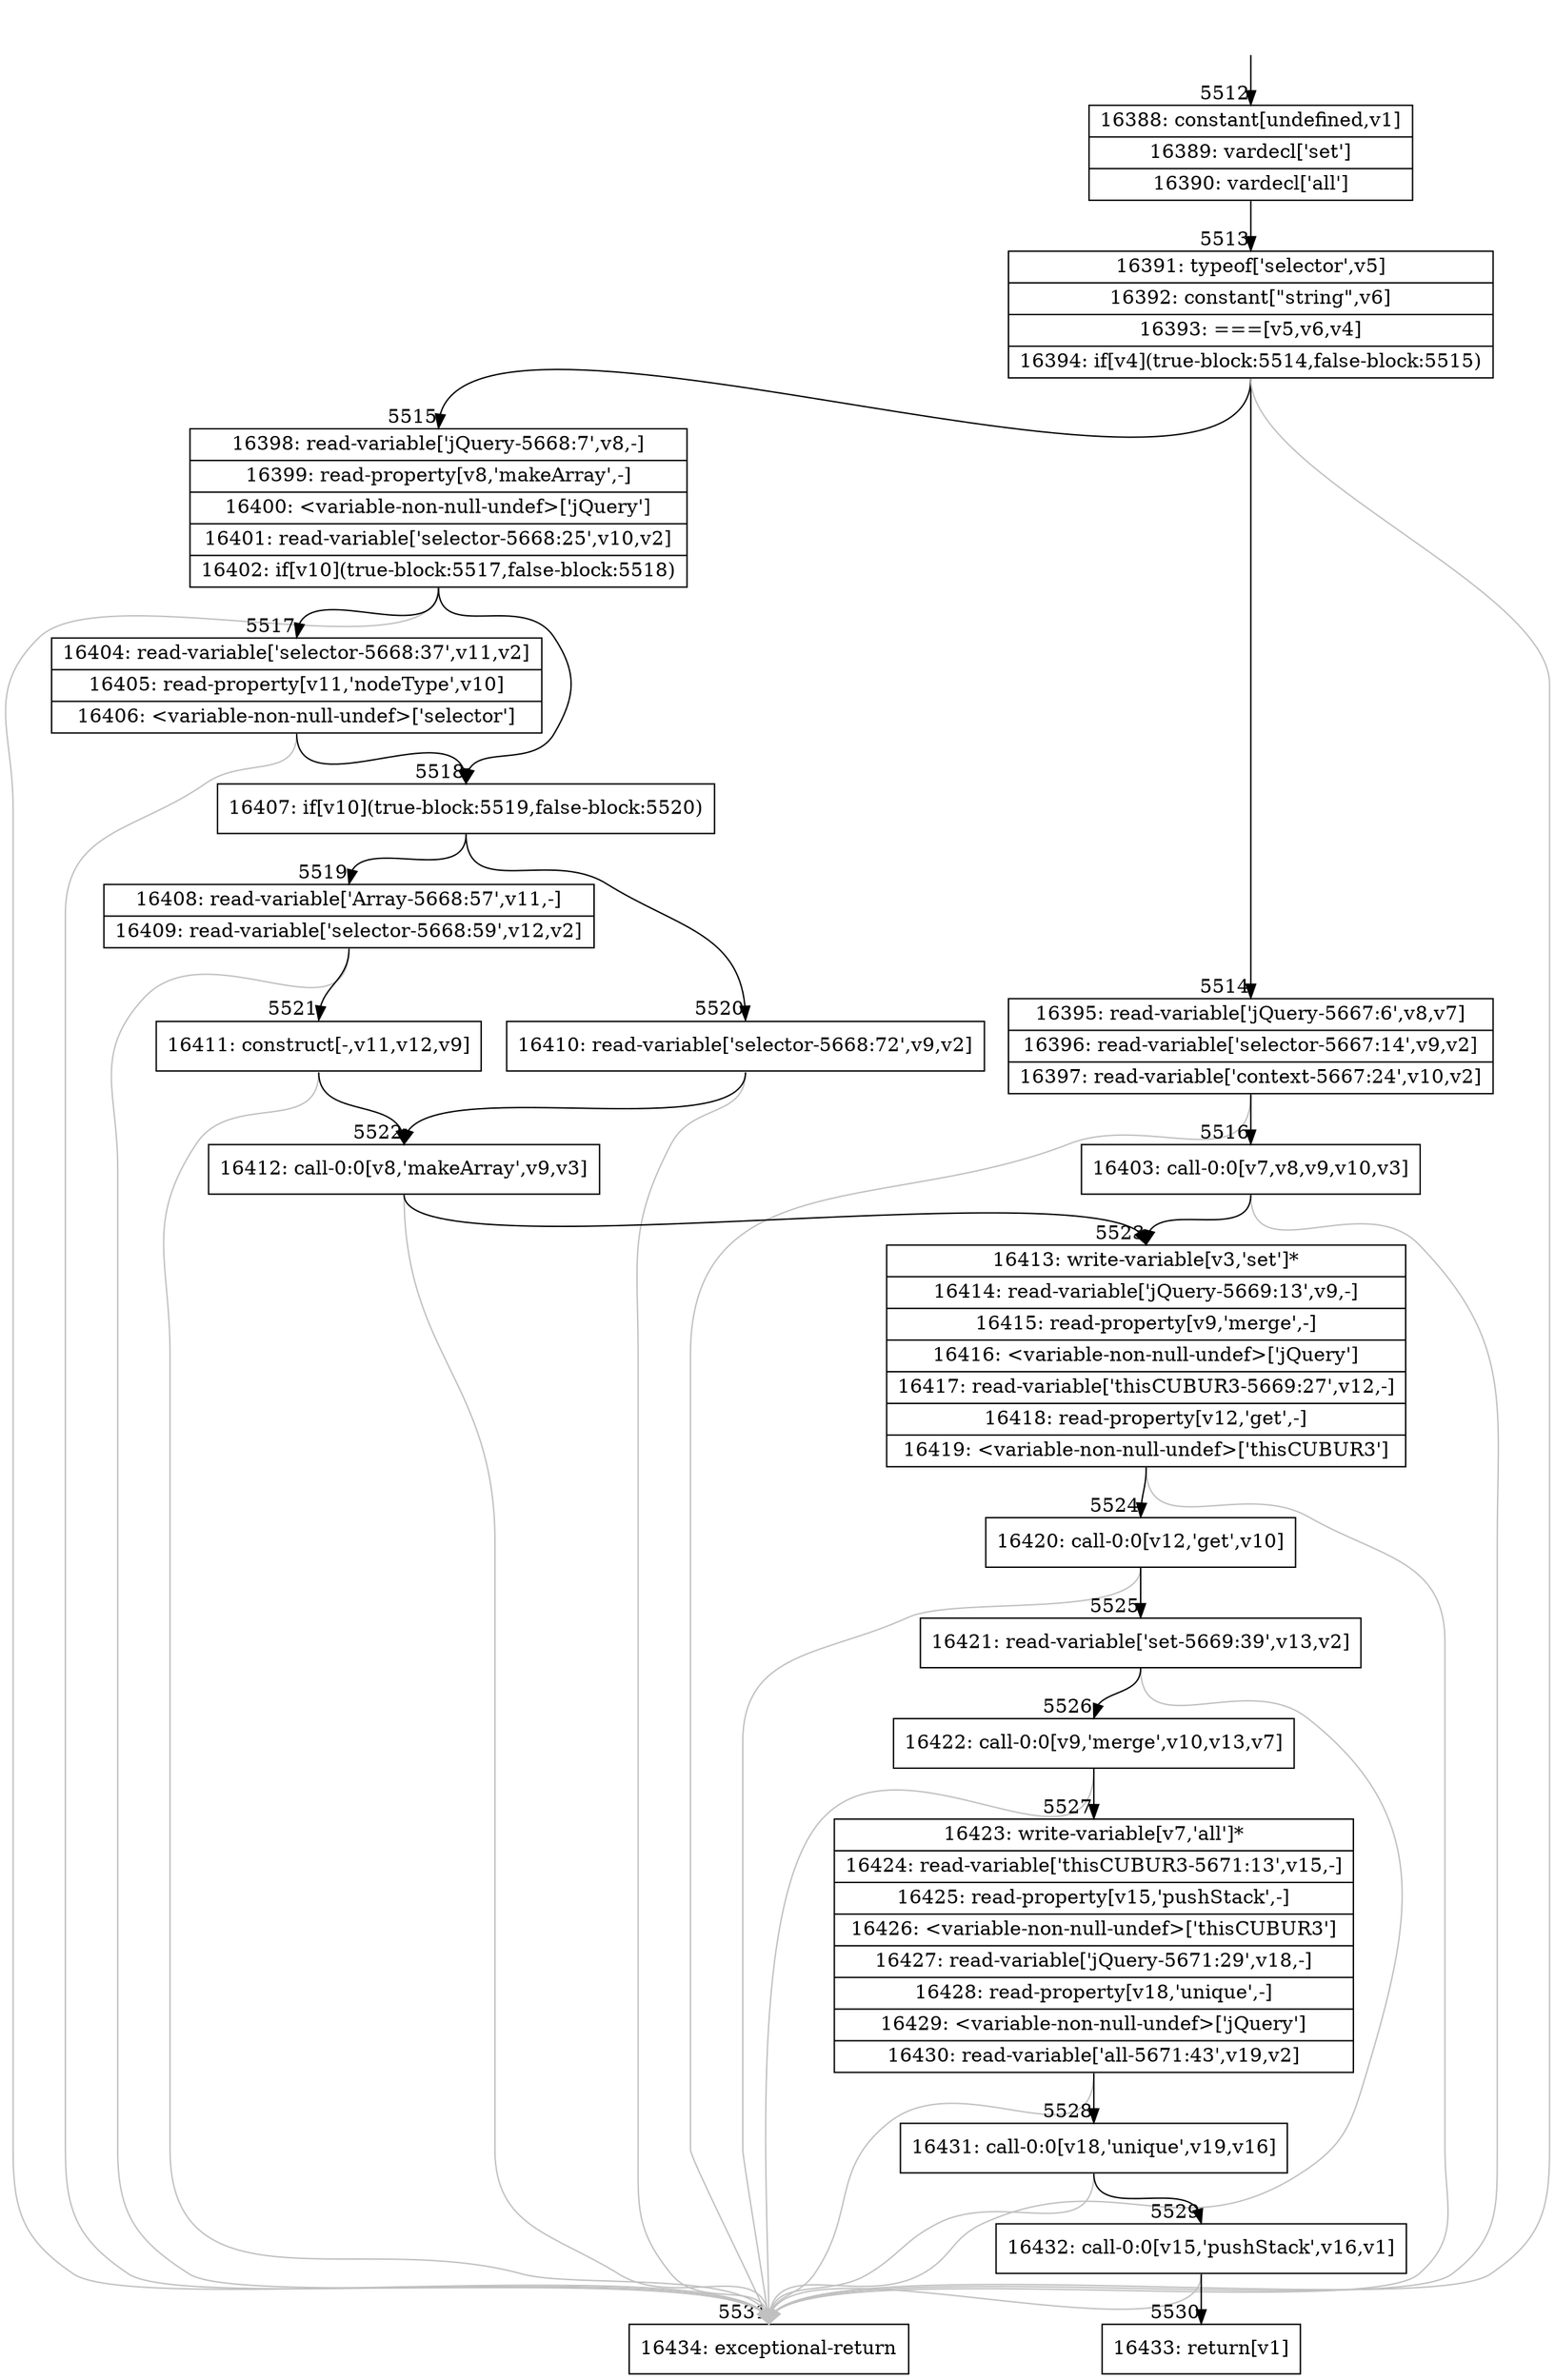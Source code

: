 digraph {
rankdir="TD"
BB_entry347[shape=none,label=""];
BB_entry347 -> BB5512 [tailport=s, headport=n, headlabel="    5512"]
BB5512 [shape=record label="{16388: constant[undefined,v1]|16389: vardecl['set']|16390: vardecl['all']}" ] 
BB5512 -> BB5513 [tailport=s, headport=n, headlabel="      5513"]
BB5513 [shape=record label="{16391: typeof['selector',v5]|16392: constant[\"string\",v6]|16393: ===[v5,v6,v4]|16394: if[v4](true-block:5514,false-block:5515)}" ] 
BB5513 -> BB5514 [tailport=s, headport=n, headlabel="      5514"]
BB5513 -> BB5515 [tailport=s, headport=n, headlabel="      5515"]
BB5513 -> BB5531 [tailport=s, headport=n, color=gray, headlabel="      5531"]
BB5514 [shape=record label="{16395: read-variable['jQuery-5667:6',v8,v7]|16396: read-variable['selector-5667:14',v9,v2]|16397: read-variable['context-5667:24',v10,v2]}" ] 
BB5514 -> BB5516 [tailport=s, headport=n, headlabel="      5516"]
BB5514 -> BB5531 [tailport=s, headport=n, color=gray]
BB5515 [shape=record label="{16398: read-variable['jQuery-5668:7',v8,-]|16399: read-property[v8,'makeArray',-]|16400: \<variable-non-null-undef\>['jQuery']|16401: read-variable['selector-5668:25',v10,v2]|16402: if[v10](true-block:5517,false-block:5518)}" ] 
BB5515 -> BB5518 [tailport=s, headport=n, headlabel="      5518"]
BB5515 -> BB5517 [tailport=s, headport=n, headlabel="      5517"]
BB5515 -> BB5531 [tailport=s, headport=n, color=gray]
BB5516 [shape=record label="{16403: call-0:0[v7,v8,v9,v10,v3]}" ] 
BB5516 -> BB5523 [tailport=s, headport=n, headlabel="      5523"]
BB5516 -> BB5531 [tailport=s, headport=n, color=gray]
BB5517 [shape=record label="{16404: read-variable['selector-5668:37',v11,v2]|16405: read-property[v11,'nodeType',v10]|16406: \<variable-non-null-undef\>['selector']}" ] 
BB5517 -> BB5518 [tailport=s, headport=n]
BB5517 -> BB5531 [tailport=s, headport=n, color=gray]
BB5518 [shape=record label="{16407: if[v10](true-block:5519,false-block:5520)}" ] 
BB5518 -> BB5519 [tailport=s, headport=n, headlabel="      5519"]
BB5518 -> BB5520 [tailport=s, headport=n, headlabel="      5520"]
BB5519 [shape=record label="{16408: read-variable['Array-5668:57',v11,-]|16409: read-variable['selector-5668:59',v12,v2]}" ] 
BB5519 -> BB5521 [tailport=s, headport=n, headlabel="      5521"]
BB5519 -> BB5531 [tailport=s, headport=n, color=gray]
BB5520 [shape=record label="{16410: read-variable['selector-5668:72',v9,v2]}" ] 
BB5520 -> BB5522 [tailport=s, headport=n, headlabel="      5522"]
BB5520 -> BB5531 [tailport=s, headport=n, color=gray]
BB5521 [shape=record label="{16411: construct[-,v11,v12,v9]}" ] 
BB5521 -> BB5522 [tailport=s, headport=n]
BB5521 -> BB5531 [tailport=s, headport=n, color=gray]
BB5522 [shape=record label="{16412: call-0:0[v8,'makeArray',v9,v3]}" ] 
BB5522 -> BB5523 [tailport=s, headport=n]
BB5522 -> BB5531 [tailport=s, headport=n, color=gray]
BB5523 [shape=record label="{16413: write-variable[v3,'set']*|16414: read-variable['jQuery-5669:13',v9,-]|16415: read-property[v9,'merge',-]|16416: \<variable-non-null-undef\>['jQuery']|16417: read-variable['thisCUBUR3-5669:27',v12,-]|16418: read-property[v12,'get',-]|16419: \<variable-non-null-undef\>['thisCUBUR3']}" ] 
BB5523 -> BB5524 [tailport=s, headport=n, headlabel="      5524"]
BB5523 -> BB5531 [tailport=s, headport=n, color=gray]
BB5524 [shape=record label="{16420: call-0:0[v12,'get',v10]}" ] 
BB5524 -> BB5525 [tailport=s, headport=n, headlabel="      5525"]
BB5524 -> BB5531 [tailport=s, headport=n, color=gray]
BB5525 [shape=record label="{16421: read-variable['set-5669:39',v13,v2]}" ] 
BB5525 -> BB5526 [tailport=s, headport=n, headlabel="      5526"]
BB5525 -> BB5531 [tailport=s, headport=n, color=gray]
BB5526 [shape=record label="{16422: call-0:0[v9,'merge',v10,v13,v7]}" ] 
BB5526 -> BB5527 [tailport=s, headport=n, headlabel="      5527"]
BB5526 -> BB5531 [tailport=s, headport=n, color=gray]
BB5527 [shape=record label="{16423: write-variable[v7,'all']*|16424: read-variable['thisCUBUR3-5671:13',v15,-]|16425: read-property[v15,'pushStack',-]|16426: \<variable-non-null-undef\>['thisCUBUR3']|16427: read-variable['jQuery-5671:29',v18,-]|16428: read-property[v18,'unique',-]|16429: \<variable-non-null-undef\>['jQuery']|16430: read-variable['all-5671:43',v19,v2]}" ] 
BB5527 -> BB5528 [tailport=s, headport=n, headlabel="      5528"]
BB5527 -> BB5531 [tailport=s, headport=n, color=gray]
BB5528 [shape=record label="{16431: call-0:0[v18,'unique',v19,v16]}" ] 
BB5528 -> BB5529 [tailport=s, headport=n, headlabel="      5529"]
BB5528 -> BB5531 [tailport=s, headport=n, color=gray]
BB5529 [shape=record label="{16432: call-0:0[v15,'pushStack',v16,v1]}" ] 
BB5529 -> BB5530 [tailport=s, headport=n, headlabel="      5530"]
BB5529 -> BB5531 [tailport=s, headport=n, color=gray]
BB5530 [shape=record label="{16433: return[v1]}" ] 
BB5531 [shape=record label="{16434: exceptional-return}" ] 
}

